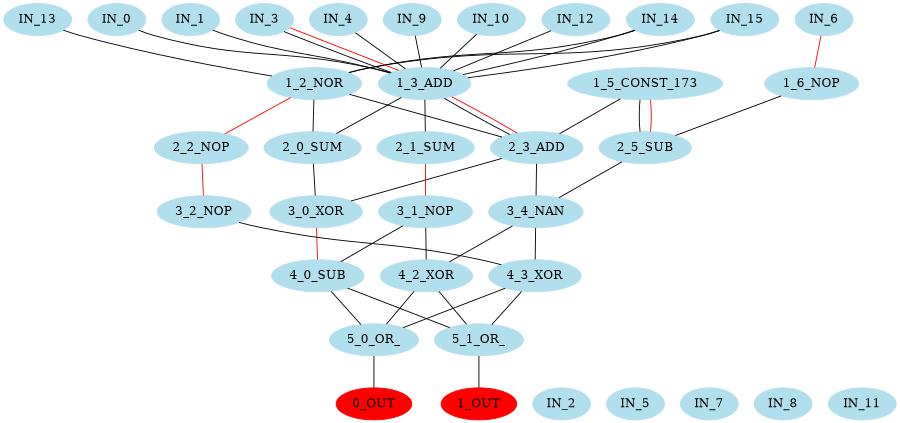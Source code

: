 digraph EACircuit {

rankdir=BT;

edge [dir=none];

size="6,6";

ordering=out;

node [color=lightblue2, style=filled];

"IN_0";

"IN_1";

"IN_2";

"IN_3";

"IN_4";

"IN_5";

"IN_6";

"IN_7";

"IN_8";

"IN_9";

"IN_10";

"IN_11";

"IN_12";

"IN_13";

"IN_14";

"IN_15";

{ rank=same; "1_2_NOR"; "1_3_ADD"; "1_5_CONST_173"; "1_6_NOP"; }

"1_2_NOR" -> "IN_13";

"1_2_NOR" -> "IN_14";

"1_2_NOR" -> "IN_15";

"1_3_ADD" -> "IN_0";

"1_3_ADD" -> "IN_1";

"1_3_ADD" -> "IN_3";

"1_3_ADD" -> "IN_3" [color=red];

"1_3_ADD" -> "IN_4";

"1_3_ADD" -> "IN_9";

"1_3_ADD" -> "IN_10";

"1_3_ADD" -> "IN_12";

"1_3_ADD" -> "IN_14";

"1_3_ADD" -> "IN_15";

"1_6_NOP" -> "IN_6" [color=red];

{ rank=same; "2_0_SUM"; "2_1_SUM"; "2_2_NOP"; "2_3_ADD"; "2_5_SUB"; }

"2_0_SUM" -> "1_2_NOR";

"2_0_SUM" -> "1_3_ADD";

"2_1_SUM" -> "1_3_ADD";

"2_2_NOP" -> "1_2_NOR" [color=red];

"2_3_ADD" -> "1_2_NOR";

"2_3_ADD" -> "1_3_ADD";

"2_3_ADD" -> "1_3_ADD" [color=red];

"2_3_ADD" -> "1_5_CONST_173";

"2_5_SUB" -> "1_5_CONST_173";

"2_5_SUB" -> "1_5_CONST_173" [color=red];

"2_5_SUB" -> "1_6_NOP";

{ rank=same; "3_0_XOR"; "3_1_NOP"; "3_2_NOP"; "3_4_NAN"; }

"3_0_XOR" -> "2_0_SUM";

"3_0_XOR" -> "2_3_ADD";

"3_1_NOP" -> "2_1_SUM" [color=red];

"3_2_NOP" -> "2_2_NOP" [color=red];

"3_4_NAN" -> "2_3_ADD";

"3_4_NAN" -> "2_5_SUB";

{ rank=same; "4_0_SUB"; "4_2_XOR"; "4_3_XOR"; }

"4_0_SUB" -> "3_0_XOR" [color=red];

"4_0_SUB" -> "3_1_NOP";

"4_2_XOR" -> "3_1_NOP";

"4_2_XOR" -> "3_4_NAN";

"4_3_XOR" -> "3_2_NOP";

"4_3_XOR" -> "3_4_NAN";

{ rank=same; "5_0_OR_"; "5_1_OR_"; }

"5_0_OR_" -> "4_0_SUB";

"5_0_OR_" -> "4_2_XOR";

"5_0_OR_" -> "4_3_XOR";

"5_1_OR_" -> "4_0_SUB";

"5_1_OR_" -> "4_2_XOR";

"5_1_OR_" -> "4_3_XOR";

node [color=red];

"0_OUT" -> "5_0_OR_";

node [color=red];

"1_OUT" -> "5_1_OR_";

}
